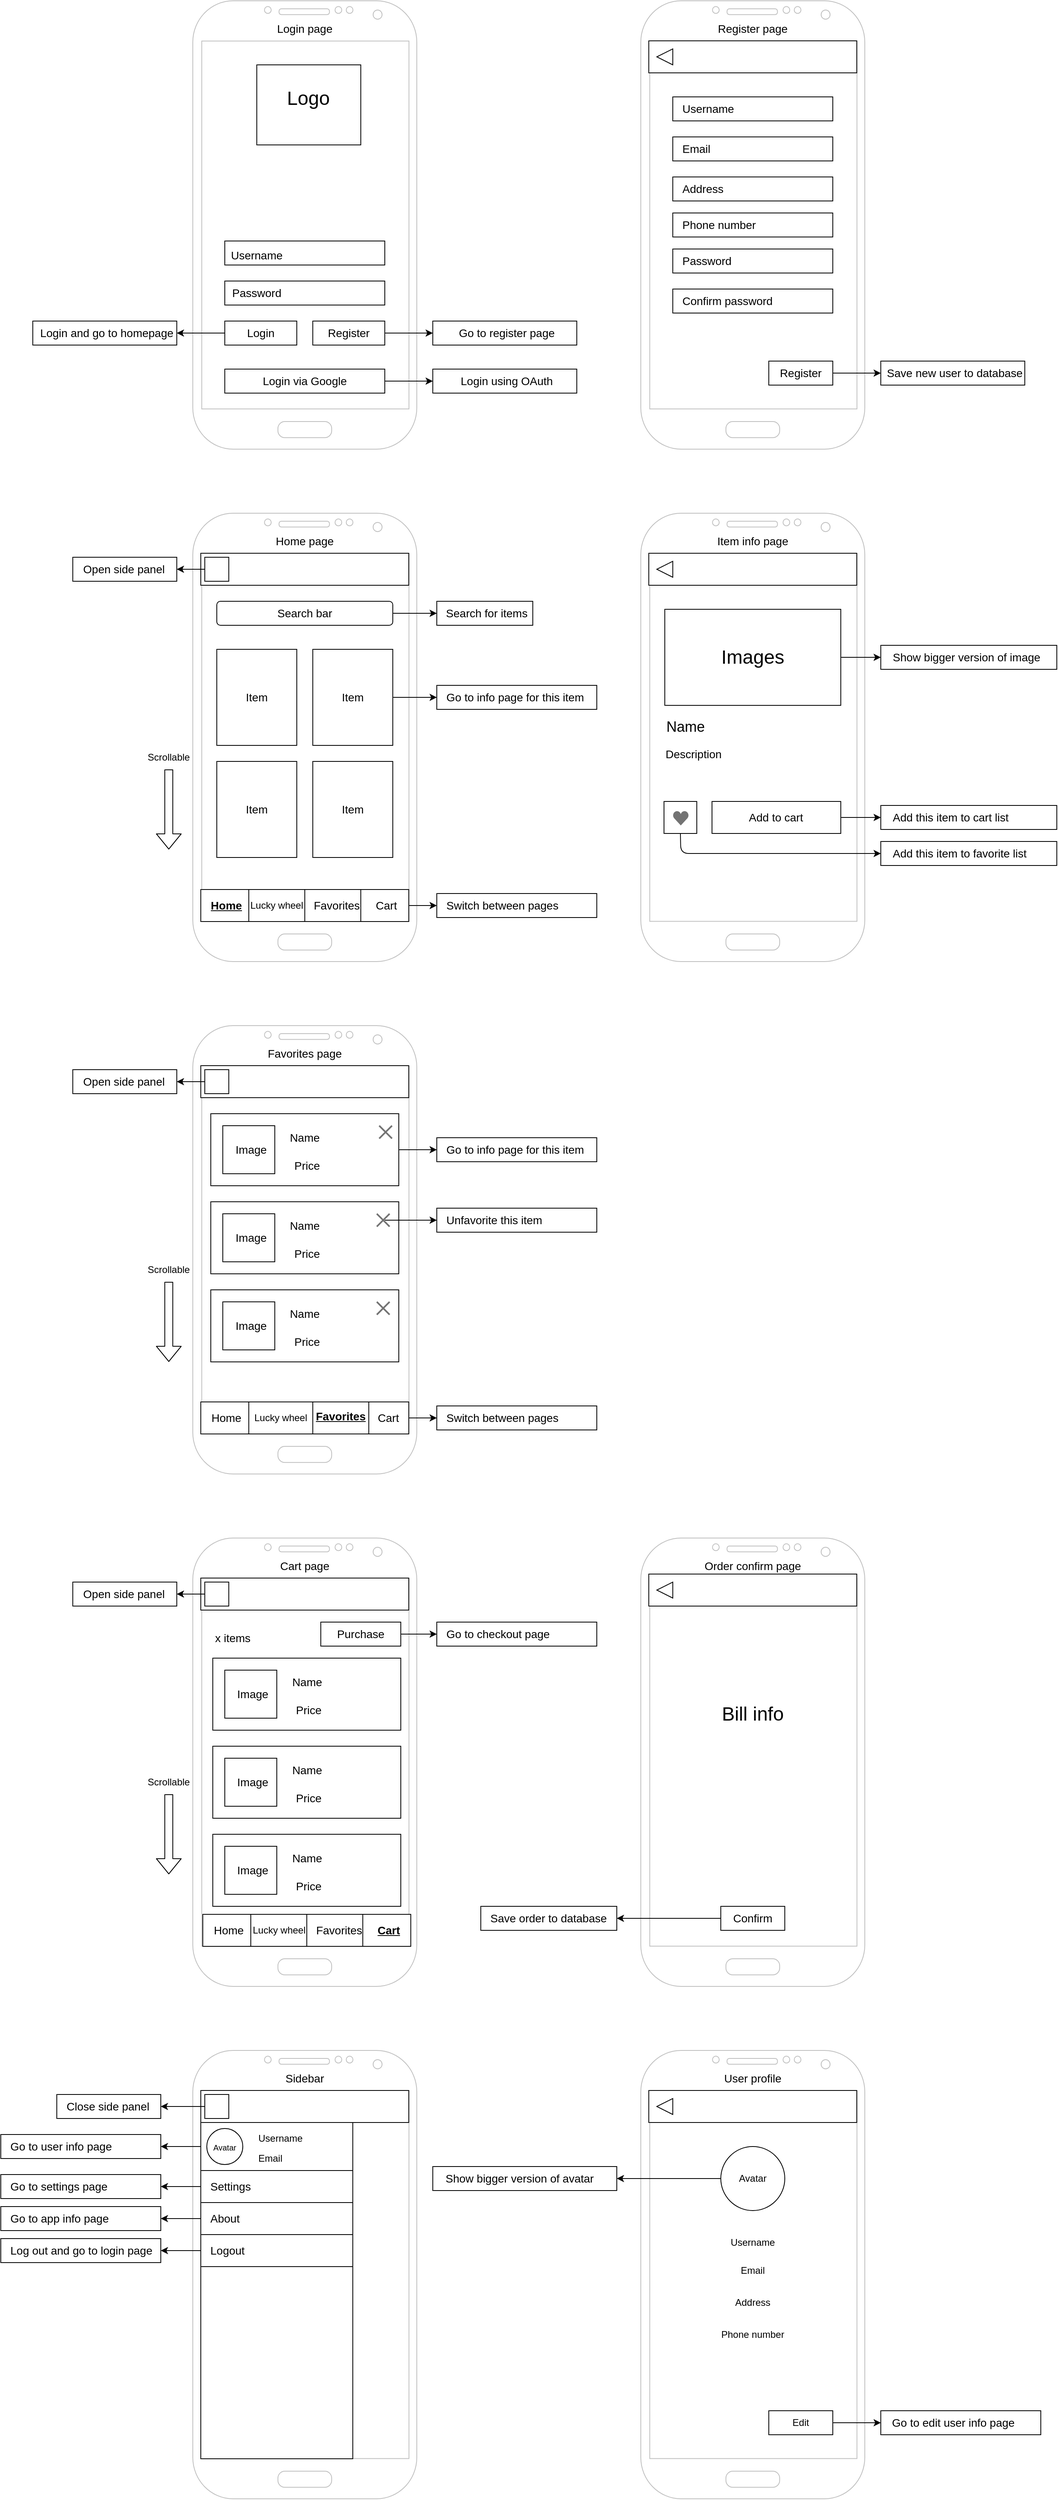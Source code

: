 <mxfile>
    <diagram id="KrZRIk_vdVKmEKjMzfFi" name="Page-1">
        <mxGraphModel dx="1132" dy="604" grid="1" gridSize="10" guides="1" tooltips="1" connect="1" arrows="1" fold="1" page="0" pageScale="1" pageWidth="850" pageHeight="1100" background="#ffffff" math="0" shadow="0">
            <root>
                <mxCell id="0"/>
                <mxCell id="1" parent="0"/>
                <mxCell id="2" value="" style="verticalLabelPosition=bottom;verticalAlign=top;html=1;shadow=0;dashed=0;strokeWidth=1;shape=mxgraph.android.phone2;strokeColor=#c0c0c0;fontSize=14;container=1;recursiveResize=0;" parent="1" vertex="1">
                    <mxGeometry x="120" y="640" width="280" height="560" as="geometry"/>
                </mxCell>
                <mxCell id="3" value="Home page" style="text;html=1;strokeColor=none;fillColor=none;align=center;verticalAlign=middle;whiteSpace=wrap;rounded=0;fontSize=14;" parent="2" vertex="1">
                    <mxGeometry x="80" y="20" width="120" height="30" as="geometry"/>
                </mxCell>
                <mxCell id="4" value="" style="rounded=0;whiteSpace=wrap;html=1;fontSize=14;container=1;" parent="2" vertex="1">
                    <mxGeometry x="10" y="50" width="260" height="40" as="geometry"/>
                </mxCell>
                <mxCell id="5" value="" style="whiteSpace=wrap;html=1;aspect=fixed;fontSize=14;" parent="4" vertex="1">
                    <mxGeometry x="5" y="5" width="30" height="30" as="geometry"/>
                </mxCell>
                <mxCell id="6" value="" style="rounded=1;whiteSpace=wrap;html=1;fontSize=14;container=1;" parent="2" vertex="1">
                    <mxGeometry x="30" y="110" width="220" height="30" as="geometry"/>
                </mxCell>
                <mxCell id="7" value="Search bar" style="text;html=1;strokeColor=none;fillColor=none;align=center;verticalAlign=middle;whiteSpace=wrap;rounded=0;fontSize=14;" parent="6" vertex="1">
                    <mxGeometry x="50" width="120" height="30" as="geometry"/>
                </mxCell>
                <mxCell id="8" value="" style="rounded=0;whiteSpace=wrap;html=1;fontSize=14;container=1;" parent="2" vertex="1">
                    <mxGeometry x="10" y="470" width="60" height="40" as="geometry"/>
                </mxCell>
                <mxCell id="9" value="&lt;b&gt;&lt;u&gt;Home&lt;/u&gt;&lt;/b&gt;" style="text;html=1;strokeColor=none;fillColor=none;align=center;verticalAlign=middle;whiteSpace=wrap;rounded=0;fontSize=14;" parent="8" vertex="1">
                    <mxGeometry x="18.462" y="5" width="27.692" height="30" as="geometry"/>
                </mxCell>
                <mxCell id="10" value="" style="rounded=0;whiteSpace=wrap;html=1;fontSize=14;container=1;" parent="2" vertex="1">
                    <mxGeometry x="210" y="470" width="60" height="40" as="geometry"/>
                </mxCell>
                <mxCell id="11" value="Cart" style="text;html=1;strokeColor=none;fillColor=none;align=center;verticalAlign=middle;whiteSpace=wrap;rounded=0;fontSize=14;movable=1;resizable=1;rotatable=1;deletable=1;editable=1;connectable=1;" parent="10" vertex="1">
                    <mxGeometry x="20.0" y="5" width="23.847" height="30" as="geometry"/>
                </mxCell>
                <mxCell id="12" value="" style="rounded=0;whiteSpace=wrap;html=1;fontSize=14;container=1;" parent="2" vertex="1">
                    <mxGeometry x="30" y="170" width="100" height="120" as="geometry"/>
                </mxCell>
                <mxCell id="13" value="Item" style="text;html=1;strokeColor=none;fillColor=none;align=center;verticalAlign=middle;whiteSpace=wrap;rounded=0;fontSize=14;" parent="12" vertex="1">
                    <mxGeometry x="20" y="45" width="60" height="30" as="geometry"/>
                </mxCell>
                <mxCell id="14" value="" style="rounded=0;whiteSpace=wrap;html=1;fontSize=14;container=1;" parent="2" vertex="1">
                    <mxGeometry x="150" y="170" width="100" height="120" as="geometry"/>
                </mxCell>
                <mxCell id="15" value="Item" style="text;html=1;strokeColor=none;fillColor=none;align=center;verticalAlign=middle;whiteSpace=wrap;rounded=0;fontSize=14;" parent="14" vertex="1">
                    <mxGeometry x="20" y="45" width="60" height="30" as="geometry"/>
                </mxCell>
                <mxCell id="16" value="" style="rounded=0;whiteSpace=wrap;html=1;fontSize=14;container=1;" parent="2" vertex="1">
                    <mxGeometry x="30" y="310" width="100" height="120" as="geometry"/>
                </mxCell>
                <mxCell id="17" value="Item" style="text;html=1;strokeColor=none;fillColor=none;align=center;verticalAlign=middle;whiteSpace=wrap;rounded=0;fontSize=14;" parent="16" vertex="1">
                    <mxGeometry x="20" y="45" width="60" height="30" as="geometry"/>
                </mxCell>
                <mxCell id="18" value="" style="rounded=0;whiteSpace=wrap;html=1;fontSize=14;container=1;" parent="2" vertex="1">
                    <mxGeometry x="150" y="310" width="100" height="120" as="geometry"/>
                </mxCell>
                <mxCell id="19" value="Item" style="text;html=1;strokeColor=none;fillColor=none;align=center;verticalAlign=middle;whiteSpace=wrap;rounded=0;fontSize=14;" parent="18" vertex="1">
                    <mxGeometry x="20" y="45" width="60" height="30" as="geometry"/>
                </mxCell>
                <mxCell id="20" value="" style="rounded=0;whiteSpace=wrap;html=1;fontSize=14;container=1;" parent="2" vertex="1">
                    <mxGeometry x="140" y="470" width="70" height="40" as="geometry"/>
                </mxCell>
                <mxCell id="21" value="Favorites" style="text;html=1;strokeColor=none;fillColor=none;align=center;verticalAlign=middle;whiteSpace=wrap;rounded=0;fontSize=14;movable=0;resizable=0;rotatable=0;deletable=0;editable=0;connectable=0;" parent="20" vertex="1">
                    <mxGeometry x="10" y="5" width="60" height="30" as="geometry"/>
                </mxCell>
                <mxCell id="22" value="Lucky wheel" style="rounded=0;whiteSpace=wrap;html=1;container=1;" parent="2" vertex="1">
                    <mxGeometry x="70" y="470" width="70" height="40" as="geometry"/>
                </mxCell>
                <mxCell id="23" value="" style="rounded=0;whiteSpace=wrap;html=1;fontSize=14;container=1;" parent="1" vertex="1">
                    <mxGeometry x="425" y="750" width="120" height="30" as="geometry"/>
                </mxCell>
                <mxCell id="24" value="Search for items" style="text;html=1;strokeColor=none;fillColor=none;align=center;verticalAlign=middle;whiteSpace=wrap;rounded=0;fontSize=14;" parent="23" vertex="1">
                    <mxGeometry x="4.75" width="115.25" height="30" as="geometry"/>
                </mxCell>
                <mxCell id="26" style="edgeStyle=none;html=1;exitX=1;exitY=0.5;exitDx=0;exitDy=0;entryX=0;entryY=0.5;entryDx=0;entryDy=0;" parent="1" source="6" target="23" edge="1">
                    <mxGeometry relative="1" as="geometry"/>
                </mxCell>
                <mxCell id="27" value="" style="rounded=0;whiteSpace=wrap;html=1;fontSize=14;container=1;" parent="1" vertex="1">
                    <mxGeometry x="425" y="855" width="200" height="30" as="geometry"/>
                </mxCell>
                <mxCell id="28" value="Go to info page for this item" style="text;html=1;strokeColor=none;fillColor=none;align=left;verticalAlign=middle;whiteSpace=wrap;rounded=0;fontSize=14;" parent="27" vertex="1">
                    <mxGeometry x="10" width="180" height="30" as="geometry"/>
                </mxCell>
                <mxCell id="29" style="edgeStyle=none;html=1;exitX=1;exitY=0.5;exitDx=0;exitDy=0;entryX=0;entryY=0.5;entryDx=0;entryDy=0;" parent="1" source="14" target="27" edge="1">
                    <mxGeometry relative="1" as="geometry"/>
                </mxCell>
                <mxCell id="30" value="" style="rounded=0;whiteSpace=wrap;html=1;fontSize=14;container=1;" parent="1" vertex="1">
                    <mxGeometry x="425" y="1115" width="200" height="30" as="geometry"/>
                </mxCell>
                <mxCell id="31" value="Switch between pages" style="text;html=1;strokeColor=none;fillColor=none;align=left;verticalAlign=middle;whiteSpace=wrap;rounded=0;fontSize=14;" parent="30" vertex="1">
                    <mxGeometry x="10" width="180" height="30" as="geometry"/>
                </mxCell>
                <mxCell id="32" style="edgeStyle=none;html=1;exitX=1;exitY=0.5;exitDx=0;exitDy=0;entryX=0;entryY=0.5;entryDx=0;entryDy=0;" parent="1" source="10" target="30" edge="1">
                    <mxGeometry relative="1" as="geometry"/>
                </mxCell>
                <mxCell id="33" value="" style="shape=flexArrow;endArrow=classic;html=1;" parent="1" edge="1">
                    <mxGeometry width="50" height="50" relative="1" as="geometry">
                        <mxPoint x="90" y="960" as="sourcePoint"/>
                        <mxPoint x="90" y="1060" as="targetPoint"/>
                    </mxGeometry>
                </mxCell>
                <mxCell id="34" value="Scrollable" style="text;html=1;strokeColor=none;fillColor=none;align=center;verticalAlign=middle;whiteSpace=wrap;rounded=0;" parent="1" vertex="1">
                    <mxGeometry x="60" y="930" width="60" height="30" as="geometry"/>
                </mxCell>
                <mxCell id="37" value="" style="rounded=0;whiteSpace=wrap;html=1;fontSize=14;container=1;" parent="1" vertex="1">
                    <mxGeometry x="-30" y="695" width="130" height="30" as="geometry"/>
                </mxCell>
                <mxCell id="38" value="Open side panel" style="text;html=1;strokeColor=none;fillColor=none;align=center;verticalAlign=middle;whiteSpace=wrap;rounded=0;fontSize=14;" parent="37" vertex="1">
                    <mxGeometry x="6.5" width="113.5" height="30" as="geometry"/>
                </mxCell>
                <mxCell id="39" style="edgeStyle=none;html=1;exitX=0;exitY=0.5;exitDx=0;exitDy=0;entryX=1;entryY=0.5;entryDx=0;entryDy=0;" parent="1" source="5" target="37" edge="1">
                    <mxGeometry relative="1" as="geometry"/>
                </mxCell>
                <mxCell id="40" value="" style="verticalLabelPosition=bottom;verticalAlign=top;html=1;shadow=0;dashed=0;strokeWidth=1;shape=mxgraph.android.phone2;strokeColor=#c0c0c0;fontSize=14;container=1;recursiveResize=0;" parent="1" vertex="1">
                    <mxGeometry x="120" y="1280" width="280" height="560" as="geometry"/>
                </mxCell>
                <mxCell id="41" value="Favorites page" style="text;html=1;strokeColor=none;fillColor=none;align=center;verticalAlign=middle;whiteSpace=wrap;rounded=0;fontSize=14;" parent="40" vertex="1">
                    <mxGeometry x="80" y="20" width="120" height="30" as="geometry"/>
                </mxCell>
                <mxCell id="42" value="" style="rounded=0;whiteSpace=wrap;html=1;fontSize=14;container=1;" parent="40" vertex="1">
                    <mxGeometry x="10" y="50" width="260" height="40" as="geometry"/>
                </mxCell>
                <mxCell id="43" value="" style="whiteSpace=wrap;html=1;aspect=fixed;fontSize=14;" parent="42" vertex="1">
                    <mxGeometry x="5" y="5" width="30" height="30" as="geometry"/>
                </mxCell>
                <mxCell id="44" value="" style="rounded=0;whiteSpace=wrap;html=1;fontSize=14;container=1;" parent="40" vertex="1">
                    <mxGeometry x="10" y="470" width="60" height="40" as="geometry"/>
                </mxCell>
                <mxCell id="45" value="Home" style="text;html=1;strokeColor=none;fillColor=none;align=center;verticalAlign=middle;whiteSpace=wrap;rounded=0;fontSize=14;" parent="44" vertex="1">
                    <mxGeometry x="18.462" y="5" width="27.692" height="30" as="geometry"/>
                </mxCell>
                <mxCell id="46" value="" style="rounded=0;whiteSpace=wrap;html=1;fontSize=14;container=1;" parent="40" vertex="1">
                    <mxGeometry x="220" y="470" width="50" height="40" as="geometry"/>
                </mxCell>
                <mxCell id="47" value="Cart" style="text;html=1;strokeColor=none;fillColor=none;align=center;verticalAlign=middle;whiteSpace=wrap;rounded=0;fontSize=14;movable=1;resizable=1;rotatable=1;deletable=1;editable=1;connectable=1;" parent="46" vertex="1">
                    <mxGeometry x="13.462" y="5" width="23.077" height="30" as="geometry"/>
                </mxCell>
                <mxCell id="48" value="" style="rounded=0;whiteSpace=wrap;html=1;fontSize=14;container=1;" parent="40" vertex="1">
                    <mxGeometry x="140" y="470" width="80" height="40" as="geometry"/>
                </mxCell>
                <mxCell id="49" value="" style="rounded=0;whiteSpace=wrap;html=1;fontSize=14;container=1;" parent="40" vertex="1">
                    <mxGeometry x="22.5" y="110" width="235" height="90" as="geometry"/>
                </mxCell>
                <mxCell id="50" value="" style="rounded=0;whiteSpace=wrap;html=1;fontSize=14;container=1;" parent="49" vertex="1">
                    <mxGeometry x="15" y="15" width="65" height="60" as="geometry"/>
                </mxCell>
                <mxCell id="51" value="Image" style="text;html=1;strokeColor=none;fillColor=none;align=center;verticalAlign=middle;whiteSpace=wrap;rounded=0;fontSize=14;" parent="50" vertex="1">
                    <mxGeometry x="5" y="15" width="60" height="30" as="geometry"/>
                </mxCell>
                <mxCell id="52" value="Name" style="text;html=1;strokeColor=none;fillColor=none;align=center;verticalAlign=middle;whiteSpace=wrap;rounded=0;fontSize=14;" parent="49" vertex="1">
                    <mxGeometry x="87.5" y="15" width="60" height="30" as="geometry"/>
                </mxCell>
                <mxCell id="53" value="Price" style="text;html=1;strokeColor=none;fillColor=none;align=center;verticalAlign=middle;whiteSpace=wrap;rounded=0;fontSize=14;" parent="49" vertex="1">
                    <mxGeometry x="90" y="50" width="60" height="30" as="geometry"/>
                </mxCell>
                <mxCell id="72" value="" style="dashed=0;aspect=fixed;verticalLabelPosition=bottom;verticalAlign=top;align=center;shape=mxgraph.gmdl.x;strokeColor=#737373;fillColor=#737373;shadow=0;strokeWidth=2;sketch=0;" parent="49" vertex="1">
                    <mxGeometry x="210.5" y="15" width="16" height="16" as="geometry"/>
                </mxCell>
                <mxCell id="54" value="" style="rounded=0;whiteSpace=wrap;html=1;fontSize=14;container=1;" parent="40" vertex="1">
                    <mxGeometry x="22.5" y="220" width="235" height="90" as="geometry"/>
                </mxCell>
                <mxCell id="55" value="" style="rounded=0;whiteSpace=wrap;html=1;fontSize=14;container=1;" parent="54" vertex="1">
                    <mxGeometry x="15" y="15" width="65" height="60" as="geometry"/>
                </mxCell>
                <mxCell id="56" value="Image" style="text;html=1;strokeColor=none;fillColor=none;align=center;verticalAlign=middle;whiteSpace=wrap;rounded=0;fontSize=14;" parent="55" vertex="1">
                    <mxGeometry x="5" y="15" width="60" height="30" as="geometry"/>
                </mxCell>
                <mxCell id="57" value="Name" style="text;html=1;strokeColor=none;fillColor=none;align=center;verticalAlign=middle;whiteSpace=wrap;rounded=0;fontSize=14;" parent="54" vertex="1">
                    <mxGeometry x="87.5" y="15" width="60" height="30" as="geometry"/>
                </mxCell>
                <mxCell id="58" value="Price" style="text;html=1;strokeColor=none;fillColor=none;align=center;verticalAlign=middle;whiteSpace=wrap;rounded=0;fontSize=14;" parent="54" vertex="1">
                    <mxGeometry x="90" y="50" width="60" height="30" as="geometry"/>
                </mxCell>
                <mxCell id="73" value="" style="dashed=0;aspect=fixed;verticalLabelPosition=bottom;verticalAlign=top;align=center;shape=mxgraph.gmdl.x;strokeColor=#737373;fillColor=#737373;shadow=0;strokeWidth=2;sketch=0;" parent="54" vertex="1">
                    <mxGeometry x="207.5" y="15" width="16" height="16" as="geometry"/>
                </mxCell>
                <mxCell id="59" value="" style="rounded=0;whiteSpace=wrap;html=1;fontSize=14;container=1;" parent="40" vertex="1">
                    <mxGeometry x="22.5" y="330" width="235" height="90" as="geometry"/>
                </mxCell>
                <mxCell id="60" value="" style="rounded=0;whiteSpace=wrap;html=1;fontSize=14;container=1;" parent="59" vertex="1">
                    <mxGeometry x="15" y="15" width="65" height="60" as="geometry"/>
                </mxCell>
                <mxCell id="61" value="Image" style="text;html=1;strokeColor=none;fillColor=none;align=center;verticalAlign=middle;whiteSpace=wrap;rounded=0;fontSize=14;" parent="60" vertex="1">
                    <mxGeometry x="5" y="15" width="60" height="30" as="geometry"/>
                </mxCell>
                <mxCell id="62" value="Name" style="text;html=1;strokeColor=none;fillColor=none;align=center;verticalAlign=middle;whiteSpace=wrap;rounded=0;fontSize=14;" parent="59" vertex="1">
                    <mxGeometry x="87.5" y="15" width="60" height="30" as="geometry"/>
                </mxCell>
                <mxCell id="63" value="Price" style="text;html=1;strokeColor=none;fillColor=none;align=center;verticalAlign=middle;whiteSpace=wrap;rounded=0;fontSize=14;" parent="59" vertex="1">
                    <mxGeometry x="90" y="50" width="60" height="30" as="geometry"/>
                </mxCell>
                <mxCell id="74" value="" style="dashed=0;aspect=fixed;verticalLabelPosition=bottom;verticalAlign=top;align=center;shape=mxgraph.gmdl.x;strokeColor=#737373;fillColor=#737373;shadow=0;strokeWidth=2;sketch=0;" parent="59" vertex="1">
                    <mxGeometry x="207.5" y="15" width="16" height="16" as="geometry"/>
                </mxCell>
                <mxCell id="64" value="&lt;u&gt;&lt;b&gt;Favorites&lt;/b&gt;&lt;/u&gt;" style="text;html=1;strokeColor=none;fillColor=none;align=center;verticalAlign=middle;whiteSpace=wrap;rounded=0;fontSize=14;" parent="40" vertex="1">
                    <mxGeometry x="150" y="470" width="70" height="35" as="geometry"/>
                </mxCell>
                <mxCell id="65" value="Lucky wheel" style="rounded=0;whiteSpace=wrap;html=1;" parent="40" vertex="1">
                    <mxGeometry x="70" y="470" width="80" height="40" as="geometry"/>
                </mxCell>
                <mxCell id="66" value="" style="rounded=0;whiteSpace=wrap;html=1;fontSize=14;container=1;" parent="1" vertex="1">
                    <mxGeometry x="425" y="1755" width="200" height="30" as="geometry"/>
                </mxCell>
                <mxCell id="67" value="Switch between pages" style="text;html=1;strokeColor=none;fillColor=none;align=left;verticalAlign=middle;whiteSpace=wrap;rounded=0;fontSize=14;" parent="66" vertex="1">
                    <mxGeometry x="10" width="180" height="30" as="geometry"/>
                </mxCell>
                <mxCell id="68" style="edgeStyle=none;html=1;exitX=1;exitY=0.5;exitDx=0;exitDy=0;entryX=0;entryY=0.5;entryDx=0;entryDy=0;" parent="1" source="46" target="66" edge="1">
                    <mxGeometry relative="1" as="geometry"/>
                </mxCell>
                <mxCell id="69" value="" style="rounded=0;whiteSpace=wrap;html=1;fontSize=14;container=1;" parent="1" vertex="1">
                    <mxGeometry x="425" y="1420" width="200" height="30" as="geometry"/>
                </mxCell>
                <mxCell id="70" value="Go to info page for this item" style="text;html=1;strokeColor=none;fillColor=none;align=left;verticalAlign=middle;whiteSpace=wrap;rounded=0;fontSize=14;" parent="69" vertex="1">
                    <mxGeometry x="10" width="180" height="30" as="geometry"/>
                </mxCell>
                <mxCell id="71" style="edgeStyle=none;html=1;exitX=1;exitY=0.5;exitDx=0;exitDy=0;entryX=0;entryY=0.5;entryDx=0;entryDy=0;" parent="1" source="49" target="69" edge="1">
                    <mxGeometry relative="1" as="geometry"/>
                </mxCell>
                <mxCell id="75" value="" style="rounded=0;whiteSpace=wrap;html=1;fontSize=14;container=1;" parent="1" vertex="1">
                    <mxGeometry x="425" y="1508" width="200" height="30" as="geometry"/>
                </mxCell>
                <mxCell id="76" value="Unfavorite this item" style="text;html=1;strokeColor=none;fillColor=none;align=left;verticalAlign=middle;whiteSpace=wrap;rounded=0;fontSize=14;" parent="75" vertex="1">
                    <mxGeometry x="10" width="180" height="30" as="geometry"/>
                </mxCell>
                <mxCell id="77" value="" style="endArrow=classic;html=1;entryX=0;entryY=0.5;entryDx=0;entryDy=0;exitX=0.625;exitY=0.5;exitDx=0;exitDy=0;exitPerimeter=0;" parent="1" source="73" target="75" edge="1">
                    <mxGeometry width="50" height="50" relative="1" as="geometry">
                        <mxPoint x="350" y="1550" as="sourcePoint"/>
                        <mxPoint x="400" y="1500" as="targetPoint"/>
                    </mxGeometry>
                </mxCell>
                <mxCell id="80" value="" style="shape=flexArrow;endArrow=classic;html=1;" parent="1" edge="1">
                    <mxGeometry width="50" height="50" relative="1" as="geometry">
                        <mxPoint x="90" y="1600" as="sourcePoint"/>
                        <mxPoint x="90" y="1700" as="targetPoint"/>
                    </mxGeometry>
                </mxCell>
                <mxCell id="81" value="Scrollable" style="text;html=1;strokeColor=none;fillColor=none;align=center;verticalAlign=middle;whiteSpace=wrap;rounded=0;" parent="1" vertex="1">
                    <mxGeometry x="60" y="1570" width="60" height="30" as="geometry"/>
                </mxCell>
                <mxCell id="82" value="" style="rounded=0;whiteSpace=wrap;html=1;fontSize=14;container=1;" parent="1" vertex="1">
                    <mxGeometry x="-30" y="1335" width="130" height="30" as="geometry"/>
                </mxCell>
                <mxCell id="83" value="Open side panel" style="text;html=1;strokeColor=none;fillColor=none;align=center;verticalAlign=middle;whiteSpace=wrap;rounded=0;fontSize=14;" parent="82" vertex="1">
                    <mxGeometry x="6.5" width="113.5" height="30" as="geometry"/>
                </mxCell>
                <mxCell id="84" style="edgeStyle=none;html=1;exitX=0;exitY=0.5;exitDx=0;exitDy=0;entryX=1;entryY=0.5;entryDx=0;entryDy=0;" parent="1" source="43" target="82" edge="1">
                    <mxGeometry relative="1" as="geometry"/>
                </mxCell>
                <mxCell id="85" value="" style="verticalLabelPosition=bottom;verticalAlign=top;html=1;shadow=0;dashed=0;strokeWidth=1;shape=mxgraph.android.phone2;strokeColor=#c0c0c0;fontSize=14;container=1;recursiveResize=0;" parent="1" vertex="1">
                    <mxGeometry x="120" y="1920" width="280" height="560" as="geometry"/>
                </mxCell>
                <mxCell id="86" value="Cart page" style="text;html=1;strokeColor=none;fillColor=none;align=center;verticalAlign=middle;whiteSpace=wrap;rounded=0;fontSize=14;" parent="85" vertex="1">
                    <mxGeometry x="80" y="20" width="120" height="30" as="geometry"/>
                </mxCell>
                <mxCell id="87" value="" style="rounded=0;whiteSpace=wrap;html=1;fontSize=14;container=1;" parent="85" vertex="1">
                    <mxGeometry x="10" y="50" width="260" height="40" as="geometry"/>
                </mxCell>
                <mxCell id="88" value="" style="whiteSpace=wrap;html=1;aspect=fixed;fontSize=14;" parent="87" vertex="1">
                    <mxGeometry x="5" y="5" width="30" height="30" as="geometry"/>
                </mxCell>
                <mxCell id="89" value="x items" style="text;html=1;strokeColor=none;fillColor=none;align=center;verticalAlign=middle;whiteSpace=wrap;rounded=0;fontSize=14;" parent="85" vertex="1">
                    <mxGeometry x="20" y="110" width="60" height="30" as="geometry"/>
                </mxCell>
                <mxCell id="90" value="" style="rounded=0;whiteSpace=wrap;html=1;fontSize=14;container=1;" parent="85" vertex="1">
                    <mxGeometry x="25" y="150" width="235" height="90" as="geometry"/>
                </mxCell>
                <mxCell id="91" value="" style="rounded=0;whiteSpace=wrap;html=1;fontSize=14;container=1;" parent="90" vertex="1">
                    <mxGeometry x="15" y="15" width="65" height="60" as="geometry"/>
                </mxCell>
                <mxCell id="92" value="Image" style="text;html=1;strokeColor=none;fillColor=none;align=center;verticalAlign=middle;whiteSpace=wrap;rounded=0;fontSize=14;" parent="91" vertex="1">
                    <mxGeometry x="5" y="15" width="60" height="30" as="geometry"/>
                </mxCell>
                <mxCell id="93" value="Name" style="text;html=1;strokeColor=none;fillColor=none;align=center;verticalAlign=middle;whiteSpace=wrap;rounded=0;fontSize=14;" parent="90" vertex="1">
                    <mxGeometry x="87.5" y="15" width="60" height="30" as="geometry"/>
                </mxCell>
                <mxCell id="94" value="Price" style="text;html=1;strokeColor=none;fillColor=none;align=center;verticalAlign=middle;whiteSpace=wrap;rounded=0;fontSize=14;" parent="90" vertex="1">
                    <mxGeometry x="90" y="50" width="60" height="30" as="geometry"/>
                </mxCell>
                <mxCell id="95" value="" style="rounded=0;whiteSpace=wrap;html=1;fontSize=14;container=1;" parent="85" vertex="1">
                    <mxGeometry x="25" y="260" width="235" height="90" as="geometry"/>
                </mxCell>
                <mxCell id="96" value="" style="rounded=0;whiteSpace=wrap;html=1;fontSize=14;container=1;" parent="95" vertex="1">
                    <mxGeometry x="15" y="15" width="65" height="60" as="geometry"/>
                </mxCell>
                <mxCell id="97" value="Image" style="text;html=1;strokeColor=none;fillColor=none;align=center;verticalAlign=middle;whiteSpace=wrap;rounded=0;fontSize=14;" parent="96" vertex="1">
                    <mxGeometry x="5" y="15" width="60" height="30" as="geometry"/>
                </mxCell>
                <mxCell id="98" value="Name" style="text;html=1;strokeColor=none;fillColor=none;align=center;verticalAlign=middle;whiteSpace=wrap;rounded=0;fontSize=14;" parent="95" vertex="1">
                    <mxGeometry x="87.5" y="15" width="60" height="30" as="geometry"/>
                </mxCell>
                <mxCell id="99" value="Price" style="text;html=1;strokeColor=none;fillColor=none;align=center;verticalAlign=middle;whiteSpace=wrap;rounded=0;fontSize=14;" parent="95" vertex="1">
                    <mxGeometry x="90" y="50" width="60" height="30" as="geometry"/>
                </mxCell>
                <mxCell id="100" value="" style="rounded=0;whiteSpace=wrap;html=1;fontSize=14;container=1;" parent="85" vertex="1">
                    <mxGeometry x="25" y="370" width="235" height="90" as="geometry"/>
                </mxCell>
                <mxCell id="101" value="" style="rounded=0;whiteSpace=wrap;html=1;fontSize=14;container=1;" parent="100" vertex="1">
                    <mxGeometry x="15" y="15" width="65" height="60" as="geometry"/>
                </mxCell>
                <mxCell id="102" value="Image" style="text;html=1;strokeColor=none;fillColor=none;align=center;verticalAlign=middle;whiteSpace=wrap;rounded=0;fontSize=14;" parent="101" vertex="1">
                    <mxGeometry x="5" y="15" width="60" height="30" as="geometry"/>
                </mxCell>
                <mxCell id="103" value="Name" style="text;html=1;strokeColor=none;fillColor=none;align=center;verticalAlign=middle;whiteSpace=wrap;rounded=0;fontSize=14;" parent="100" vertex="1">
                    <mxGeometry x="87.5" y="15" width="60" height="30" as="geometry"/>
                </mxCell>
                <mxCell id="104" value="Price" style="text;html=1;strokeColor=none;fillColor=none;align=center;verticalAlign=middle;whiteSpace=wrap;rounded=0;fontSize=14;" parent="100" vertex="1">
                    <mxGeometry x="90" y="50" width="60" height="30" as="geometry"/>
                </mxCell>
                <mxCell id="105" value="" style="rounded=0;whiteSpace=wrap;html=1;fontSize=14;container=1;" parent="85" vertex="1">
                    <mxGeometry x="12.5" y="470" width="60" height="40" as="geometry"/>
                </mxCell>
                <mxCell id="106" value="Home" style="text;html=1;strokeColor=none;fillColor=none;align=center;verticalAlign=middle;whiteSpace=wrap;rounded=0;fontSize=14;" parent="105" vertex="1">
                    <mxGeometry x="18.462" y="5" width="27.692" height="30" as="geometry"/>
                </mxCell>
                <mxCell id="107" value="" style="rounded=0;whiteSpace=wrap;html=1;fontSize=14;container=1;" parent="85" vertex="1">
                    <mxGeometry x="212.5" y="470" width="60" height="40" as="geometry"/>
                </mxCell>
                <mxCell id="108" value="&lt;b&gt;&lt;u&gt;Cart&lt;/u&gt;&lt;/b&gt;" style="text;html=1;strokeColor=none;fillColor=none;align=center;verticalAlign=middle;whiteSpace=wrap;rounded=0;fontSize=14;movable=1;resizable=1;rotatable=1;deletable=1;editable=1;connectable=1;" parent="107" vertex="1">
                    <mxGeometry x="20.0" y="5" width="23.847" height="30" as="geometry"/>
                </mxCell>
                <mxCell id="109" value="" style="rounded=0;whiteSpace=wrap;html=1;fontSize=14;container=1;" parent="85" vertex="1">
                    <mxGeometry x="142.5" y="470" width="70" height="40" as="geometry"/>
                </mxCell>
                <mxCell id="110" value="Favorites" style="text;html=1;strokeColor=none;fillColor=none;align=center;verticalAlign=middle;whiteSpace=wrap;rounded=0;fontSize=14;movable=0;resizable=0;rotatable=0;deletable=0;editable=0;connectable=0;" parent="109" vertex="1">
                    <mxGeometry x="10" y="5" width="60" height="30" as="geometry"/>
                </mxCell>
                <mxCell id="111" value="Lucky wheel" style="rounded=0;whiteSpace=wrap;html=1;container=1;" parent="85" vertex="1">
                    <mxGeometry x="72.5" y="470" width="70" height="40" as="geometry"/>
                </mxCell>
                <mxCell id="112" value="" style="rounded=0;whiteSpace=wrap;html=1;fontSize=14;container=1;" parent="85" vertex="1">
                    <mxGeometry x="160" y="105" width="100" height="30" as="geometry"/>
                </mxCell>
                <mxCell id="113" value="Purchase" style="text;html=1;strokeColor=none;fillColor=none;align=center;verticalAlign=middle;whiteSpace=wrap;rounded=0;fontSize=14;" parent="112" vertex="1">
                    <mxGeometry x="5" width="90" height="30" as="geometry"/>
                </mxCell>
                <mxCell id="114" value="" style="shape=flexArrow;endArrow=classic;html=1;" parent="1" edge="1">
                    <mxGeometry width="50" height="50" relative="1" as="geometry">
                        <mxPoint x="90" y="2240" as="sourcePoint"/>
                        <mxPoint x="90" y="2340" as="targetPoint"/>
                    </mxGeometry>
                </mxCell>
                <mxCell id="115" value="Scrollable" style="text;html=1;strokeColor=none;fillColor=none;align=center;verticalAlign=middle;whiteSpace=wrap;rounded=0;" parent="1" vertex="1">
                    <mxGeometry x="60" y="2210" width="60" height="30" as="geometry"/>
                </mxCell>
                <mxCell id="116" value="" style="rounded=0;whiteSpace=wrap;html=1;fontSize=14;container=1;" parent="1" vertex="1">
                    <mxGeometry x="-30" y="1975" width="130" height="30" as="geometry"/>
                </mxCell>
                <mxCell id="117" value="Open side panel" style="text;html=1;strokeColor=none;fillColor=none;align=center;verticalAlign=middle;whiteSpace=wrap;rounded=0;fontSize=14;" parent="116" vertex="1">
                    <mxGeometry x="6.5" width="113.5" height="30" as="geometry"/>
                </mxCell>
                <mxCell id="118" style="edgeStyle=none;html=1;exitX=0;exitY=0.5;exitDx=0;exitDy=0;entryX=1;entryY=0.5;entryDx=0;entryDy=0;" parent="1" source="88" target="116" edge="1">
                    <mxGeometry relative="1" as="geometry"/>
                </mxCell>
                <mxCell id="119" value="" style="rounded=0;whiteSpace=wrap;html=1;fontSize=14;container=1;" parent="1" vertex="1">
                    <mxGeometry x="425" y="2025" width="200" height="30" as="geometry"/>
                </mxCell>
                <mxCell id="120" value="Go to checkout page" style="text;html=1;strokeColor=none;fillColor=none;align=left;verticalAlign=middle;whiteSpace=wrap;rounded=0;fontSize=14;" parent="119" vertex="1">
                    <mxGeometry x="10" width="180" height="30" as="geometry"/>
                </mxCell>
                <mxCell id="121" value="" style="verticalLabelPosition=bottom;verticalAlign=top;html=1;shadow=0;dashed=0;strokeWidth=1;shape=mxgraph.android.phone2;strokeColor=#c0c0c0;fontSize=14;container=1;recursiveResize=0;" parent="1" vertex="1">
                    <mxGeometry x="680" y="1920" width="280" height="560" as="geometry"/>
                </mxCell>
                <mxCell id="122" value="Order confirm page" style="text;html=1;strokeColor=none;fillColor=none;align=center;verticalAlign=middle;whiteSpace=wrap;rounded=0;fontSize=14;" parent="121" vertex="1">
                    <mxGeometry x="60" y="20" width="160" height="30" as="geometry"/>
                </mxCell>
                <mxCell id="123" value="" style="rounded=0;whiteSpace=wrap;html=1;fontSize=14;container=1;" parent="121" vertex="1">
                    <mxGeometry x="10" y="45" width="260" height="40" as="geometry"/>
                </mxCell>
                <mxCell id="124" value="" style="triangle;whiteSpace=wrap;html=1;fontSize=14;direction=west;" parent="123" vertex="1">
                    <mxGeometry x="10" y="10" width="20" height="20" as="geometry"/>
                </mxCell>
                <mxCell id="125" value="" style="rounded=0;whiteSpace=wrap;html=1;fontSize=14;container=1;" parent="121" vertex="1">
                    <mxGeometry x="100" y="460" width="80" height="30" as="geometry"/>
                </mxCell>
                <mxCell id="126" value="Confirm" style="text;html=1;strokeColor=none;fillColor=none;align=center;verticalAlign=middle;whiteSpace=wrap;rounded=0;fontSize=14;" parent="125" vertex="1">
                    <mxGeometry x="4" width="72.0" height="30" as="geometry"/>
                </mxCell>
                <mxCell id="127" value="&lt;font style=&quot;font-size: 24px;&quot;&gt;Bill info&lt;/font&gt;" style="text;html=1;strokeColor=none;fillColor=none;align=center;verticalAlign=middle;whiteSpace=wrap;rounded=0;" parent="121" vertex="1">
                    <mxGeometry x="40" y="120" width="200" height="200" as="geometry"/>
                </mxCell>
                <mxCell id="131" style="edgeStyle=none;html=1;exitX=1;exitY=0.5;exitDx=0;exitDy=0;entryX=0;entryY=0.5;entryDx=0;entryDy=0;" parent="1" source="112" target="119" edge="1">
                    <mxGeometry relative="1" as="geometry"/>
                </mxCell>
                <mxCell id="132" value="" style="rounded=0;whiteSpace=wrap;html=1;fontSize=14;container=1;" parent="1" vertex="1">
                    <mxGeometry x="480" y="2380" width="170" height="30" as="geometry"/>
                </mxCell>
                <mxCell id="133" value="Save order to database" style="text;html=1;strokeColor=none;fillColor=none;align=left;verticalAlign=middle;whiteSpace=wrap;rounded=0;fontSize=14;" parent="132" vertex="1">
                    <mxGeometry x="10" width="151.5" height="30" as="geometry"/>
                </mxCell>
                <mxCell id="134" style="edgeStyle=none;html=1;exitX=0;exitY=0.5;exitDx=0;exitDy=0;entryX=1;entryY=0.5;entryDx=0;entryDy=0;" parent="1" source="125" target="132" edge="1">
                    <mxGeometry relative="1" as="geometry"/>
                </mxCell>
                <mxCell id="135" value="" style="verticalLabelPosition=bottom;verticalAlign=top;html=1;shadow=0;dashed=0;strokeWidth=1;shape=mxgraph.android.phone2;strokeColor=#c0c0c0;fontSize=14;container=1;recursiveResize=0;" parent="1" vertex="1">
                    <mxGeometry x="120" y="2560" width="280" height="560" as="geometry"/>
                </mxCell>
                <mxCell id="136" value="Sidebar" style="text;html=1;strokeColor=none;fillColor=none;align=center;verticalAlign=middle;whiteSpace=wrap;rounded=0;fontSize=14;" parent="135" vertex="1">
                    <mxGeometry x="80" y="20" width="120" height="30" as="geometry"/>
                </mxCell>
                <mxCell id="137" value="" style="rounded=0;whiteSpace=wrap;html=1;fontSize=14;container=1;" parent="135" vertex="1">
                    <mxGeometry x="10" y="50" width="260" height="40" as="geometry"/>
                </mxCell>
                <mxCell id="138" value="" style="whiteSpace=wrap;html=1;aspect=fixed;fontSize=14;" parent="137" vertex="1">
                    <mxGeometry x="5" y="5" width="30" height="30" as="geometry"/>
                </mxCell>
                <mxCell id="139" value="" style="rounded=0;whiteSpace=wrap;html=1;fontSize=14;container=1;" parent="135" vertex="1">
                    <mxGeometry x="10" y="90" width="190" height="420" as="geometry"/>
                </mxCell>
                <mxCell id="140" value="" style="rounded=0;whiteSpace=wrap;html=1;fontSize=14;container=1;" parent="139" vertex="1">
                    <mxGeometry width="190" height="60" as="geometry"/>
                </mxCell>
                <mxCell id="141" value="" style="ellipse;whiteSpace=wrap;html=1;aspect=fixed;fontSize=14;container=1;" parent="140" vertex="1">
                    <mxGeometry x="7.5" y="7.5" width="45" height="45" as="geometry"/>
                </mxCell>
                <mxCell id="142" value="&lt;font style=&quot;font-size: 10px;&quot;&gt;Avatar&lt;/font&gt;" style="text;html=1;strokeColor=none;fillColor=none;align=center;verticalAlign=middle;whiteSpace=wrap;rounded=0;fontSize=14;" parent="140" vertex="1">
                    <mxGeometry y="15" width="60" height="30" as="geometry"/>
                </mxCell>
                <mxCell id="143" value="&lt;span style=&quot;font-size: 12px;&quot;&gt;Username&lt;/span&gt;" style="text;html=1;strokeColor=none;fillColor=none;align=left;verticalAlign=middle;whiteSpace=wrap;rounded=0;fontSize=10;" parent="140" vertex="1">
                    <mxGeometry x="70" y="5" width="60" height="30" as="geometry"/>
                </mxCell>
                <mxCell id="144" value="Email" style="text;html=1;strokeColor=none;fillColor=none;align=left;verticalAlign=middle;whiteSpace=wrap;rounded=0;fontSize=12;" parent="140" vertex="1">
                    <mxGeometry x="70" y="30" width="60" height="30" as="geometry"/>
                </mxCell>
                <mxCell id="145" value="" style="rounded=0;whiteSpace=wrap;html=1;fontSize=12;container=1;" parent="139" vertex="1">
                    <mxGeometry y="60" width="190" height="40" as="geometry"/>
                </mxCell>
                <mxCell id="146" value="&lt;font style=&quot;font-size: 14px;&quot;&gt;Settings&lt;/font&gt;" style="text;html=1;strokeColor=none;fillColor=none;align=left;verticalAlign=middle;whiteSpace=wrap;rounded=0;fontSize=12;" parent="145" vertex="1">
                    <mxGeometry x="10" y="5" width="60" height="30" as="geometry"/>
                </mxCell>
                <mxCell id="147" value="" style="rounded=0;whiteSpace=wrap;html=1;fontSize=12;container=1;" parent="139" vertex="1">
                    <mxGeometry y="100" width="190" height="40" as="geometry"/>
                </mxCell>
                <mxCell id="148" value="&lt;font style=&quot;font-size: 14px;&quot;&gt;About&lt;/font&gt;" style="text;html=1;strokeColor=none;fillColor=none;align=left;verticalAlign=middle;whiteSpace=wrap;rounded=0;fontSize=12;" parent="147" vertex="1">
                    <mxGeometry x="10" y="5" width="60" height="30" as="geometry"/>
                </mxCell>
                <mxCell id="149" value="" style="rounded=0;whiteSpace=wrap;html=1;fontSize=12;container=1;" parent="139" vertex="1">
                    <mxGeometry y="140" width="190" height="40" as="geometry"/>
                </mxCell>
                <mxCell id="150" value="&lt;font style=&quot;font-size: 14px;&quot;&gt;Logout&lt;/font&gt;" style="text;html=1;strokeColor=none;fillColor=none;align=left;verticalAlign=middle;whiteSpace=wrap;rounded=0;fontSize=12;" parent="149" vertex="1">
                    <mxGeometry x="10" y="5" width="60" height="30" as="geometry"/>
                </mxCell>
                <mxCell id="151" value="" style="rounded=0;whiteSpace=wrap;html=1;fontSize=14;container=1;" parent="1" vertex="1">
                    <mxGeometry x="-120" y="2665" width="200" height="30" as="geometry"/>
                </mxCell>
                <mxCell id="152" value="Go to user info page" style="text;html=1;strokeColor=none;fillColor=none;align=left;verticalAlign=middle;whiteSpace=wrap;rounded=0;fontSize=14;" parent="151" vertex="1">
                    <mxGeometry x="10" width="180" height="30" as="geometry"/>
                </mxCell>
                <mxCell id="153" value="" style="rounded=0;whiteSpace=wrap;html=1;fontSize=14;container=1;" parent="1" vertex="1">
                    <mxGeometry x="-120" y="2715" width="200" height="30" as="geometry"/>
                </mxCell>
                <mxCell id="154" value="Go to settings page" style="text;html=1;strokeColor=none;fillColor=none;align=left;verticalAlign=middle;whiteSpace=wrap;rounded=0;fontSize=14;" parent="153" vertex="1">
                    <mxGeometry x="10" width="180" height="30" as="geometry"/>
                </mxCell>
                <mxCell id="155" value="" style="rounded=0;whiteSpace=wrap;html=1;fontSize=14;container=1;" parent="1" vertex="1">
                    <mxGeometry x="-120" y="2755" width="200" height="30" as="geometry"/>
                </mxCell>
                <mxCell id="156" value="Go to app info page" style="text;html=1;strokeColor=none;fillColor=none;align=left;verticalAlign=middle;whiteSpace=wrap;rounded=0;fontSize=14;" parent="155" vertex="1">
                    <mxGeometry x="10" width="180" height="30" as="geometry"/>
                </mxCell>
                <mxCell id="157" value="" style="rounded=0;whiteSpace=wrap;html=1;fontSize=14;container=1;" parent="1" vertex="1">
                    <mxGeometry x="-120" y="2795" width="200" height="30" as="geometry"/>
                </mxCell>
                <mxCell id="158" value="Log out and go to login page" style="text;html=1;strokeColor=none;fillColor=none;align=left;verticalAlign=middle;whiteSpace=wrap;rounded=0;fontSize=14;" parent="157" vertex="1">
                    <mxGeometry x="10" width="180" height="30" as="geometry"/>
                </mxCell>
                <mxCell id="159" style="edgeStyle=none;html=1;exitX=0;exitY=0.5;exitDx=0;exitDy=0;entryX=1;entryY=0.5;entryDx=0;entryDy=0;" parent="1" source="149" target="157" edge="1">
                    <mxGeometry relative="1" as="geometry"/>
                </mxCell>
                <mxCell id="160" style="edgeStyle=none;html=1;exitX=0;exitY=0.5;exitDx=0;exitDy=0;entryX=1;entryY=0.5;entryDx=0;entryDy=0;" parent="1" source="142" target="151" edge="1">
                    <mxGeometry relative="1" as="geometry"/>
                </mxCell>
                <mxCell id="161" style="edgeStyle=none;html=1;exitX=0;exitY=0.5;exitDx=0;exitDy=0;entryX=1;entryY=0.5;entryDx=0;entryDy=0;" parent="1" source="145" target="153" edge="1">
                    <mxGeometry relative="1" as="geometry"/>
                </mxCell>
                <mxCell id="162" style="edgeStyle=none;html=1;exitX=0;exitY=0.5;exitDx=0;exitDy=0;entryX=1;entryY=0.5;entryDx=0;entryDy=0;" parent="1" source="147" target="155" edge="1">
                    <mxGeometry relative="1" as="geometry"/>
                </mxCell>
                <mxCell id="163" value="" style="rounded=0;whiteSpace=wrap;html=1;fontSize=14;container=1;" parent="1" vertex="1">
                    <mxGeometry x="-50" y="2615" width="130" height="30" as="geometry"/>
                </mxCell>
                <mxCell id="164" value="Close side panel" style="text;html=1;strokeColor=none;fillColor=none;align=center;verticalAlign=middle;whiteSpace=wrap;rounded=0;fontSize=14;" parent="163" vertex="1">
                    <mxGeometry x="6.5" width="113.5" height="30" as="geometry"/>
                </mxCell>
                <mxCell id="165" style="edgeStyle=none;html=1;exitX=0;exitY=0.5;exitDx=0;exitDy=0;entryX=1;entryY=0.5;entryDx=0;entryDy=0;" parent="1" source="138" target="163" edge="1">
                    <mxGeometry relative="1" as="geometry"/>
                </mxCell>
                <mxCell id="166" value="" style="verticalLabelPosition=bottom;verticalAlign=top;html=1;shadow=0;dashed=0;strokeWidth=1;shape=mxgraph.android.phone2;strokeColor=#c0c0c0;fontSize=14;container=1;recursiveResize=0;" parent="1" vertex="1">
                    <mxGeometry x="680" y="2560" width="280" height="560" as="geometry"/>
                </mxCell>
                <mxCell id="167" value="User profile" style="text;html=1;strokeColor=none;fillColor=none;align=center;verticalAlign=middle;whiteSpace=wrap;rounded=0;fontSize=14;" parent="166" vertex="1">
                    <mxGeometry x="80" y="20" width="120" height="30" as="geometry"/>
                </mxCell>
                <mxCell id="168" value="" style="rounded=0;whiteSpace=wrap;html=1;fontSize=14;container=1;" parent="166" vertex="1">
                    <mxGeometry x="10" y="50" width="260" height="40" as="geometry"/>
                </mxCell>
                <mxCell id="169" value="" style="triangle;whiteSpace=wrap;html=1;fontSize=14;direction=west;" parent="168" vertex="1">
                    <mxGeometry x="10" y="10" width="20" height="20" as="geometry"/>
                </mxCell>
                <mxCell id="170" value="" style="rounded=0;whiteSpace=wrap;html=1;container=1;" parent="166" vertex="1">
                    <mxGeometry x="160" y="450" width="80" height="30" as="geometry"/>
                </mxCell>
                <mxCell id="171" value="Edit" style="text;html=1;strokeColor=none;fillColor=none;align=center;verticalAlign=middle;whiteSpace=wrap;rounded=0;" parent="170" vertex="1">
                    <mxGeometry x="10" width="60" height="30" as="geometry"/>
                </mxCell>
                <mxCell id="172" value="" style="ellipse;whiteSpace=wrap;html=1;aspect=fixed;container=1;" parent="166" vertex="1">
                    <mxGeometry x="100" y="120" width="80" height="80" as="geometry"/>
                </mxCell>
                <mxCell id="173" value="Avatar" style="text;html=1;strokeColor=none;fillColor=none;align=center;verticalAlign=middle;whiteSpace=wrap;rounded=0;" parent="172" vertex="1">
                    <mxGeometry x="10" y="25" width="60" height="30" as="geometry"/>
                </mxCell>
                <mxCell id="174" value="Username" style="text;html=1;strokeColor=none;fillColor=none;align=center;verticalAlign=middle;whiteSpace=wrap;rounded=0;" parent="166" vertex="1">
                    <mxGeometry x="110" y="225" width="60" height="30" as="geometry"/>
                </mxCell>
                <mxCell id="175" value="Email" style="text;html=1;strokeColor=none;fillColor=none;align=center;verticalAlign=middle;whiteSpace=wrap;rounded=0;" parent="166" vertex="1">
                    <mxGeometry x="110" y="260" width="60" height="30" as="geometry"/>
                </mxCell>
                <mxCell id="176" value="Address&lt;br&gt;" style="text;html=1;strokeColor=none;fillColor=none;align=center;verticalAlign=middle;whiteSpace=wrap;rounded=0;" parent="166" vertex="1">
                    <mxGeometry x="110" y="300" width="60" height="30" as="geometry"/>
                </mxCell>
                <mxCell id="177" value="Phone number" style="text;html=1;strokeColor=none;fillColor=none;align=center;verticalAlign=middle;whiteSpace=wrap;rounded=0;" parent="166" vertex="1">
                    <mxGeometry x="80" y="340" width="120" height="30" as="geometry"/>
                </mxCell>
                <mxCell id="178" value="" style="rounded=0;whiteSpace=wrap;html=1;fontSize=14;container=1;" parent="1" vertex="1">
                    <mxGeometry x="980" y="3010" width="200" height="30" as="geometry"/>
                </mxCell>
                <mxCell id="179" value="Go to edit user info page" style="text;html=1;strokeColor=none;fillColor=none;align=left;verticalAlign=middle;whiteSpace=wrap;rounded=0;fontSize=14;" parent="178" vertex="1">
                    <mxGeometry x="11.765" width="178.235" height="30" as="geometry"/>
                </mxCell>
                <mxCell id="180" style="edgeStyle=none;html=1;exitX=1;exitY=0.5;exitDx=0;exitDy=0;entryX=0;entryY=0.5;entryDx=0;entryDy=0;" parent="1" source="170" target="178" edge="1">
                    <mxGeometry relative="1" as="geometry"/>
                </mxCell>
                <mxCell id="181" value="" style="rounded=0;whiteSpace=wrap;html=1;fontSize=14;container=1;" parent="1" vertex="1">
                    <mxGeometry x="420" y="2705" width="230" height="30" as="geometry"/>
                </mxCell>
                <mxCell id="182" value="Show bigger version of avatar" style="text;html=1;strokeColor=none;fillColor=none;align=left;verticalAlign=middle;whiteSpace=wrap;rounded=0;fontSize=14;" parent="181" vertex="1">
                    <mxGeometry x="13.529" width="204.971" height="30" as="geometry"/>
                </mxCell>
                <mxCell id="183" style="edgeStyle=none;html=1;exitX=0;exitY=0.5;exitDx=0;exitDy=0;entryX=1;entryY=0.5;entryDx=0;entryDy=0;" parent="1" source="172" target="181" edge="1">
                    <mxGeometry relative="1" as="geometry"/>
                </mxCell>
                <mxCell id="184" value="" style="verticalLabelPosition=bottom;verticalAlign=top;html=1;shadow=0;dashed=0;strokeWidth=1;shape=mxgraph.android.phone2;strokeColor=#c0c0c0;fontSize=14;container=1;recursiveResize=0;" parent="1" vertex="1">
                    <mxGeometry x="680" y="640" width="280" height="560" as="geometry"/>
                </mxCell>
                <mxCell id="185" value="Item info page" style="text;html=1;strokeColor=none;fillColor=none;align=center;verticalAlign=middle;whiteSpace=wrap;rounded=0;fontSize=14;" parent="184" vertex="1">
                    <mxGeometry x="80" y="20" width="120" height="30" as="geometry"/>
                </mxCell>
                <mxCell id="189" value="" style="rounded=0;whiteSpace=wrap;html=1;" parent="184" vertex="1">
                    <mxGeometry x="30" y="120" width="220" height="120" as="geometry"/>
                </mxCell>
                <mxCell id="190" value="&lt;font style=&quot;font-size: 24px;&quot;&gt;Images&lt;/font&gt;" style="text;html=1;strokeColor=none;fillColor=none;align=center;verticalAlign=middle;whiteSpace=wrap;rounded=0;" parent="184" vertex="1">
                    <mxGeometry x="50" y="140" width="180" height="80" as="geometry"/>
                </mxCell>
                <mxCell id="191" value="&lt;font style=&quot;font-size: 18px;&quot;&gt;Name&lt;/font&gt;" style="text;html=1;strokeColor=none;fillColor=none;align=left;verticalAlign=middle;whiteSpace=wrap;rounded=0;fontSize=24;" parent="184" vertex="1">
                    <mxGeometry x="30" y="250" width="220" height="30" as="geometry"/>
                </mxCell>
                <mxCell id="192" value="&lt;div style=&quot;&quot;&gt;&lt;span style=&quot;font-size: 14px; background-color: initial;&quot;&gt;Description&lt;/span&gt;&lt;/div&gt;" style="text;html=1;strokeColor=none;fillColor=none;align=left;verticalAlign=middle;whiteSpace=wrap;rounded=0;fontSize=18;" parent="184" vertex="1">
                    <mxGeometry x="29" y="290" width="221" height="20" as="geometry"/>
                </mxCell>
                <mxCell id="193" value="" style="rounded=0;whiteSpace=wrap;html=1;fontSize=14;container=1;" parent="184" vertex="1">
                    <mxGeometry x="29" y="360" width="41" height="40" as="geometry"/>
                </mxCell>
                <mxCell id="194" value="" style="dashed=0;aspect=fixed;verticalLabelPosition=bottom;verticalAlign=top;align=center;shape=mxgraph.gmdl.heart;strokeColor=none;fillColor=#737373;shadow=0;sketch=0;fontSize=14;" parent="193" vertex="1">
                    <mxGeometry x="11" y="12" width="20" height="18" as="geometry"/>
                </mxCell>
                <mxCell id="195" value="" style="rounded=0;whiteSpace=wrap;html=1;fontSize=14;container=1;" parent="184" vertex="1">
                    <mxGeometry x="89" y="360" width="161" height="40" as="geometry"/>
                </mxCell>
                <mxCell id="196" value="Add to cart" style="text;html=1;strokeColor=none;fillColor=none;align=center;verticalAlign=middle;whiteSpace=wrap;rounded=0;fontSize=14;" parent="195" vertex="1">
                    <mxGeometry x="10" y="5" width="140" height="30" as="geometry"/>
                </mxCell>
                <mxCell id="197" value="" style="rounded=0;whiteSpace=wrap;html=1;fontSize=14;container=1;" parent="184" vertex="1">
                    <mxGeometry x="10" y="50" width="260" height="40" as="geometry"/>
                </mxCell>
                <mxCell id="198" value="" style="triangle;whiteSpace=wrap;html=1;fontSize=14;direction=west;" parent="197" vertex="1">
                    <mxGeometry x="10" y="10" width="20" height="20" as="geometry"/>
                </mxCell>
                <mxCell id="199" value="" style="rounded=0;whiteSpace=wrap;html=1;fontSize=14;container=1;" parent="1" vertex="1">
                    <mxGeometry x="980" y="805" width="220" height="30" as="geometry"/>
                </mxCell>
                <mxCell id="200" value="Show bigger version of image" style="text;html=1;strokeColor=none;fillColor=none;align=left;verticalAlign=middle;whiteSpace=wrap;rounded=0;fontSize=14;" parent="199" vertex="1">
                    <mxGeometry x="12.941" width="196.059" height="30" as="geometry"/>
                </mxCell>
                <mxCell id="201" style="edgeStyle=none;html=1;exitX=1;exitY=0.5;exitDx=0;exitDy=0;entryX=0;entryY=0.5;entryDx=0;entryDy=0;" parent="1" source="189" target="199" edge="1">
                    <mxGeometry relative="1" as="geometry"/>
                </mxCell>
                <mxCell id="202" value="" style="rounded=0;whiteSpace=wrap;html=1;fontSize=14;container=1;" parent="1" vertex="1">
                    <mxGeometry x="980" y="1005" width="220" height="30" as="geometry"/>
                </mxCell>
                <mxCell id="203" value="Add this item to cart list" style="text;html=1;strokeColor=none;fillColor=none;align=left;verticalAlign=middle;whiteSpace=wrap;rounded=0;fontSize=14;" parent="202" vertex="1">
                    <mxGeometry x="12.941" width="196.059" height="30" as="geometry"/>
                </mxCell>
                <mxCell id="204" style="edgeStyle=none;html=1;exitX=1;exitY=0.5;exitDx=0;exitDy=0;entryX=0;entryY=0.5;entryDx=0;entryDy=0;" parent="1" source="195" target="202" edge="1">
                    <mxGeometry relative="1" as="geometry"/>
                </mxCell>
                <mxCell id="205" value="" style="rounded=0;whiteSpace=wrap;html=1;fontSize=14;container=1;" parent="1" vertex="1">
                    <mxGeometry x="980" y="1050" width="220" height="30" as="geometry"/>
                </mxCell>
                <mxCell id="206" value="Add this item to favorite list" style="text;html=1;strokeColor=none;fillColor=none;align=left;verticalAlign=middle;whiteSpace=wrap;rounded=0;fontSize=14;" parent="205" vertex="1">
                    <mxGeometry x="12.941" width="196.059" height="30" as="geometry"/>
                </mxCell>
                <mxCell id="207" style="edgeStyle=none;html=1;exitX=0.5;exitY=1;exitDx=0;exitDy=0;entryX=0;entryY=0.5;entryDx=0;entryDy=0;" parent="1" source="193" target="205" edge="1">
                    <mxGeometry relative="1" as="geometry">
                        <Array as="points">
                            <mxPoint x="730" y="1065"/>
                        </Array>
                    </mxGeometry>
                </mxCell>
                <mxCell id="208" value="" style="verticalLabelPosition=bottom;verticalAlign=top;html=1;shadow=0;dashed=0;strokeWidth=1;shape=mxgraph.android.phone2;strokeColor=#c0c0c0;fontSize=16;container=1;movable=1;resizable=1;rotatable=1;deletable=1;editable=1;connectable=1;backgroundOutline=0;expand=1;recursiveResize=0;" parent="1" vertex="1">
                    <mxGeometry x="120" width="280" height="560" as="geometry"/>
                </mxCell>
                <mxCell id="209" value="" style="rounded=0;whiteSpace=wrap;html=1;fontSize=16;container=1;movable=1;resizable=1;rotatable=1;deletable=1;editable=1;connectable=1;" parent="208" vertex="1">
                    <mxGeometry x="80" y="80" width="130" height="100" as="geometry"/>
                </mxCell>
                <mxCell id="210" value="&lt;font style=&quot;font-size: 24px;&quot;&gt;Logo&lt;/font&gt;" style="text;html=1;strokeColor=none;fillColor=none;align=center;verticalAlign=middle;whiteSpace=wrap;rounded=0;fontSize=16;movable=1;resizable=1;rotatable=1;deletable=1;editable=1;connectable=1;" parent="209" vertex="1">
                    <mxGeometry x="9.204" width="110.5" height="84.525" as="geometry"/>
                </mxCell>
                <mxCell id="211" value="" style="rounded=0;whiteSpace=wrap;html=1;fontSize=24;container=1;movable=1;resizable=1;rotatable=1;deletable=1;editable=1;connectable=1;" parent="208" vertex="1">
                    <mxGeometry x="40" y="300" width="200" height="30" as="geometry"/>
                </mxCell>
                <mxCell id="212" value="&lt;font style=&quot;font-size: 14px;&quot;&gt;Username&lt;/font&gt;" style="text;html=1;strokeColor=none;fillColor=none;align=center;verticalAlign=middle;whiteSpace=wrap;rounded=0;fontSize=24;movable=1;resizable=1;rotatable=1;deletable=1;editable=1;connectable=1;" parent="211" vertex="1">
                    <mxGeometry x="10" width="60" height="30" as="geometry"/>
                </mxCell>
                <mxCell id="213" value="" style="rounded=0;whiteSpace=wrap;html=1;fontSize=24;container=1;movable=1;resizable=1;rotatable=1;deletable=1;editable=1;connectable=1;" parent="208" vertex="1">
                    <mxGeometry x="40" y="350" width="200" height="30" as="geometry"/>
                </mxCell>
                <mxCell id="214" value="Password" style="text;html=1;strokeColor=none;fillColor=none;align=center;verticalAlign=middle;whiteSpace=wrap;rounded=0;fontSize=14;movable=1;resizable=1;rotatable=1;deletable=1;editable=1;connectable=1;" parent="213" vertex="1">
                    <mxGeometry x="10" width="60" height="30" as="geometry"/>
                </mxCell>
                <mxCell id="215" value="" style="rounded=0;whiteSpace=wrap;html=1;fontSize=24;container=1;movable=1;resizable=1;rotatable=1;deletable=1;editable=1;connectable=1;" parent="208" vertex="1">
                    <mxGeometry x="40" y="400" width="90" height="30" as="geometry"/>
                </mxCell>
                <mxCell id="216" value="Login" style="text;html=1;strokeColor=none;fillColor=none;align=center;verticalAlign=middle;whiteSpace=wrap;rounded=0;fontSize=14;movable=1;resizable=1;rotatable=1;deletable=1;editable=1;connectable=1;" parent="215" vertex="1">
                    <mxGeometry width="90" height="30" as="geometry"/>
                </mxCell>
                <mxCell id="217" value="" style="rounded=0;whiteSpace=wrap;html=1;fontSize=24;container=1;movable=1;resizable=1;rotatable=1;deletable=1;editable=1;connectable=1;" parent="208" vertex="1">
                    <mxGeometry x="150" y="400" width="90" height="30" as="geometry"/>
                </mxCell>
                <mxCell id="218" value="Register" style="text;html=1;strokeColor=none;fillColor=none;align=center;verticalAlign=middle;whiteSpace=wrap;rounded=0;fontSize=14;movable=1;resizable=1;rotatable=1;deletable=1;editable=1;connectable=1;" parent="217" vertex="1">
                    <mxGeometry width="90" height="30" as="geometry"/>
                </mxCell>
                <mxCell id="219" value="Login page" style="text;html=1;strokeColor=none;fillColor=none;align=center;verticalAlign=middle;whiteSpace=wrap;rounded=0;fontSize=14;movable=1;resizable=1;rotatable=1;deletable=1;editable=1;connectable=1;" parent="208" vertex="1">
                    <mxGeometry x="80" y="20" width="120" height="30" as="geometry"/>
                </mxCell>
                <mxCell id="220" value="" style="rounded=0;whiteSpace=wrap;html=1;fontSize=14;container=1;" parent="208" vertex="1">
                    <mxGeometry x="40" y="460" width="200" height="30" as="geometry"/>
                </mxCell>
                <mxCell id="221" value="Login via Google" style="text;html=1;strokeColor=none;fillColor=none;align=center;verticalAlign=middle;whiteSpace=wrap;rounded=0;fontSize=14;" parent="220" vertex="1">
                    <mxGeometry x="10" width="180" height="30" as="geometry"/>
                </mxCell>
                <mxCell id="222" value="" style="verticalLabelPosition=bottom;verticalAlign=top;html=1;shadow=0;dashed=0;strokeWidth=1;shape=mxgraph.android.phone2;strokeColor=#c0c0c0;fontSize=14;container=1;movable=1;resizable=1;rotatable=1;deletable=1;editable=1;connectable=1;recursiveResize=0;" parent="1" vertex="1">
                    <mxGeometry x="680" width="280" height="560" as="geometry"/>
                </mxCell>
                <mxCell id="223" value="" style="rounded=0;whiteSpace=wrap;html=1;fontSize=14;container=1;movable=1;resizable=1;rotatable=1;deletable=1;editable=1;connectable=1;" parent="222" vertex="1">
                    <mxGeometry x="10" y="50" width="260" height="40" as="geometry"/>
                </mxCell>
                <mxCell id="224" value="" style="triangle;whiteSpace=wrap;html=1;fontSize=14;direction=west;movable=1;resizable=1;rotatable=1;deletable=1;editable=1;connectable=1;" parent="223" vertex="1">
                    <mxGeometry x="10" y="10" width="20" height="20" as="geometry"/>
                </mxCell>
                <mxCell id="225" value="" style="rounded=0;whiteSpace=wrap;html=1;fontSize=14;container=1;movable=1;resizable=1;rotatable=1;deletable=1;editable=1;connectable=1;" parent="222" vertex="1">
                    <mxGeometry x="40" y="120" width="200" height="30" as="geometry"/>
                </mxCell>
                <mxCell id="226" value="Username" style="text;html=1;strokeColor=none;fillColor=none;align=left;verticalAlign=middle;whiteSpace=wrap;rounded=0;fontSize=14;movable=1;resizable=1;rotatable=1;deletable=1;editable=1;connectable=1;" parent="225" vertex="1">
                    <mxGeometry x="10" width="180" height="30" as="geometry"/>
                </mxCell>
                <mxCell id="227" value="" style="rounded=0;whiteSpace=wrap;html=1;fontSize=14;container=1;movable=1;resizable=1;rotatable=1;deletable=1;editable=1;connectable=1;" parent="222" vertex="1">
                    <mxGeometry x="160" y="450" width="80" height="30" as="geometry"/>
                </mxCell>
                <mxCell id="228" value="Register" style="text;html=1;strokeColor=none;fillColor=none;align=center;verticalAlign=middle;whiteSpace=wrap;rounded=0;fontSize=14;movable=1;resizable=1;rotatable=1;deletable=1;editable=1;connectable=1;" parent="227" vertex="1">
                    <mxGeometry width="80" height="30" as="geometry"/>
                </mxCell>
                <mxCell id="229" value="Register page" style="text;html=1;strokeColor=none;fillColor=none;align=center;verticalAlign=middle;whiteSpace=wrap;rounded=0;fontSize=14;movable=1;resizable=1;rotatable=1;deletable=1;editable=1;connectable=1;" parent="222" vertex="1">
                    <mxGeometry x="80" y="20" width="120" height="30" as="geometry"/>
                </mxCell>
                <mxCell id="230" value="" style="rounded=0;whiteSpace=wrap;html=1;fontSize=14;container=1;movable=1;resizable=1;rotatable=1;deletable=1;editable=1;connectable=1;" parent="222" vertex="1">
                    <mxGeometry x="40" y="170" width="200" height="30" as="geometry"/>
                </mxCell>
                <mxCell id="231" value="Email" style="text;html=1;strokeColor=none;fillColor=none;align=left;verticalAlign=middle;whiteSpace=wrap;rounded=0;fontSize=14;movable=1;resizable=1;rotatable=1;deletable=1;editable=1;connectable=1;" parent="230" vertex="1">
                    <mxGeometry x="10" width="180" height="30" as="geometry"/>
                </mxCell>
                <mxCell id="232" value="" style="rounded=0;whiteSpace=wrap;html=1;fontSize=14;container=1;movable=1;resizable=1;rotatable=1;deletable=1;editable=1;connectable=1;" parent="222" vertex="1">
                    <mxGeometry x="40" y="310" width="200" height="30" as="geometry"/>
                </mxCell>
                <mxCell id="233" value="Password" style="text;html=1;strokeColor=none;fillColor=none;align=left;verticalAlign=middle;whiteSpace=wrap;rounded=0;fontSize=14;movable=1;resizable=1;rotatable=1;deletable=1;editable=1;connectable=1;" parent="232" vertex="1">
                    <mxGeometry x="10" width="180" height="30" as="geometry"/>
                </mxCell>
                <mxCell id="234" value="" style="rounded=0;whiteSpace=wrap;html=1;fontSize=14;container=1;movable=1;resizable=1;rotatable=1;deletable=1;editable=1;connectable=1;" parent="222" vertex="1">
                    <mxGeometry x="40" y="360" width="200" height="30" as="geometry"/>
                </mxCell>
                <mxCell id="235" value="Confirm password" style="text;html=1;strokeColor=none;fillColor=none;align=left;verticalAlign=middle;whiteSpace=wrap;rounded=0;fontSize=14;movable=1;resizable=1;rotatable=1;deletable=1;editable=1;connectable=1;" parent="234" vertex="1">
                    <mxGeometry x="10" width="180" height="30" as="geometry"/>
                </mxCell>
                <mxCell id="236" value="" style="rounded=0;whiteSpace=wrap;html=1;fontSize=14;container=1;" parent="222" vertex="1">
                    <mxGeometry x="40" y="220" width="200" height="30" as="geometry"/>
                </mxCell>
                <mxCell id="237" value="Address" style="text;html=1;strokeColor=none;fillColor=none;align=left;verticalAlign=middle;whiteSpace=wrap;rounded=0;fontSize=14;" parent="236" vertex="1">
                    <mxGeometry x="10" width="180" height="30" as="geometry"/>
                </mxCell>
                <mxCell id="238" value="" style="rounded=0;whiteSpace=wrap;html=1;fontSize=14;container=1;" parent="222" vertex="1">
                    <mxGeometry x="40" y="265" width="200" height="30" as="geometry"/>
                </mxCell>
                <mxCell id="239" value="Phone number" style="text;html=1;strokeColor=none;fillColor=none;align=left;verticalAlign=middle;whiteSpace=wrap;rounded=0;fontSize=14;" parent="238" vertex="1">
                    <mxGeometry x="10" width="180" height="30" as="geometry"/>
                </mxCell>
                <mxCell id="241" value="" style="rounded=0;whiteSpace=wrap;html=1;fontSize=14;container=1;" parent="1" vertex="1">
                    <mxGeometry x="420" y="400" width="180" height="30" as="geometry"/>
                </mxCell>
                <mxCell id="242" value="Go to register page" style="text;html=1;strokeColor=none;fillColor=none;align=center;verticalAlign=middle;whiteSpace=wrap;rounded=0;fontSize=14;" parent="241" vertex="1">
                    <mxGeometry x="4.75" width="175.25" height="30" as="geometry"/>
                </mxCell>
                <mxCell id="243" style="edgeStyle=none;html=1;exitX=1;exitY=0.5;exitDx=0;exitDy=0;entryX=0;entryY=0.5;entryDx=0;entryDy=0;" parent="1" source="218" target="241" edge="1">
                    <mxGeometry relative="1" as="geometry"/>
                </mxCell>
                <mxCell id="244" value="" style="rounded=0;whiteSpace=wrap;html=1;fontSize=14;container=1;" parent="1" vertex="1">
                    <mxGeometry x="420" y="460" width="180" height="30" as="geometry"/>
                </mxCell>
                <mxCell id="245" value="Login using OAuth" style="text;html=1;strokeColor=none;fillColor=none;align=center;verticalAlign=middle;whiteSpace=wrap;rounded=0;fontSize=14;" parent="244" vertex="1">
                    <mxGeometry x="4.75" width="175.25" height="30" as="geometry"/>
                </mxCell>
                <mxCell id="246" style="edgeStyle=none;html=1;exitX=1;exitY=0.5;exitDx=0;exitDy=0;entryX=0;entryY=0.5;entryDx=0;entryDy=0;" parent="1" source="220" target="244" edge="1">
                    <mxGeometry relative="1" as="geometry"/>
                </mxCell>
                <mxCell id="247" value="" style="rounded=0;whiteSpace=wrap;html=1;fontSize=14;container=1;" parent="1" vertex="1">
                    <mxGeometry x="-80" y="400" width="180" height="30" as="geometry"/>
                </mxCell>
                <mxCell id="248" value="Login and go to homepage" style="text;html=1;strokeColor=none;fillColor=none;align=center;verticalAlign=middle;whiteSpace=wrap;rounded=0;fontSize=14;" parent="247" vertex="1">
                    <mxGeometry x="4.75" width="175.25" height="30" as="geometry"/>
                </mxCell>
                <mxCell id="249" style="edgeStyle=none;html=1;exitX=0;exitY=0.5;exitDx=0;exitDy=0;entryX=1;entryY=0.5;entryDx=0;entryDy=0;" parent="1" source="216" target="248" edge="1">
                    <mxGeometry relative="1" as="geometry"/>
                </mxCell>
                <mxCell id="250" value="" style="rounded=0;whiteSpace=wrap;html=1;fontSize=14;container=1;" parent="1" vertex="1">
                    <mxGeometry x="980" y="450" width="180" height="30" as="geometry"/>
                </mxCell>
                <mxCell id="251" value="Save new user to database" style="text;html=1;strokeColor=none;fillColor=none;align=center;verticalAlign=middle;whiteSpace=wrap;rounded=0;fontSize=14;" parent="250" vertex="1">
                    <mxGeometry x="4.75" width="175.25" height="30" as="geometry"/>
                </mxCell>
                <mxCell id="252" style="edgeStyle=none;html=1;exitX=1;exitY=0.5;exitDx=0;exitDy=0;entryX=0;entryY=0.5;entryDx=0;entryDy=0;" parent="1" source="228" target="250" edge="1">
                    <mxGeometry relative="1" as="geometry"/>
                </mxCell>
            </root>
        </mxGraphModel>
    </diagram>
</mxfile>